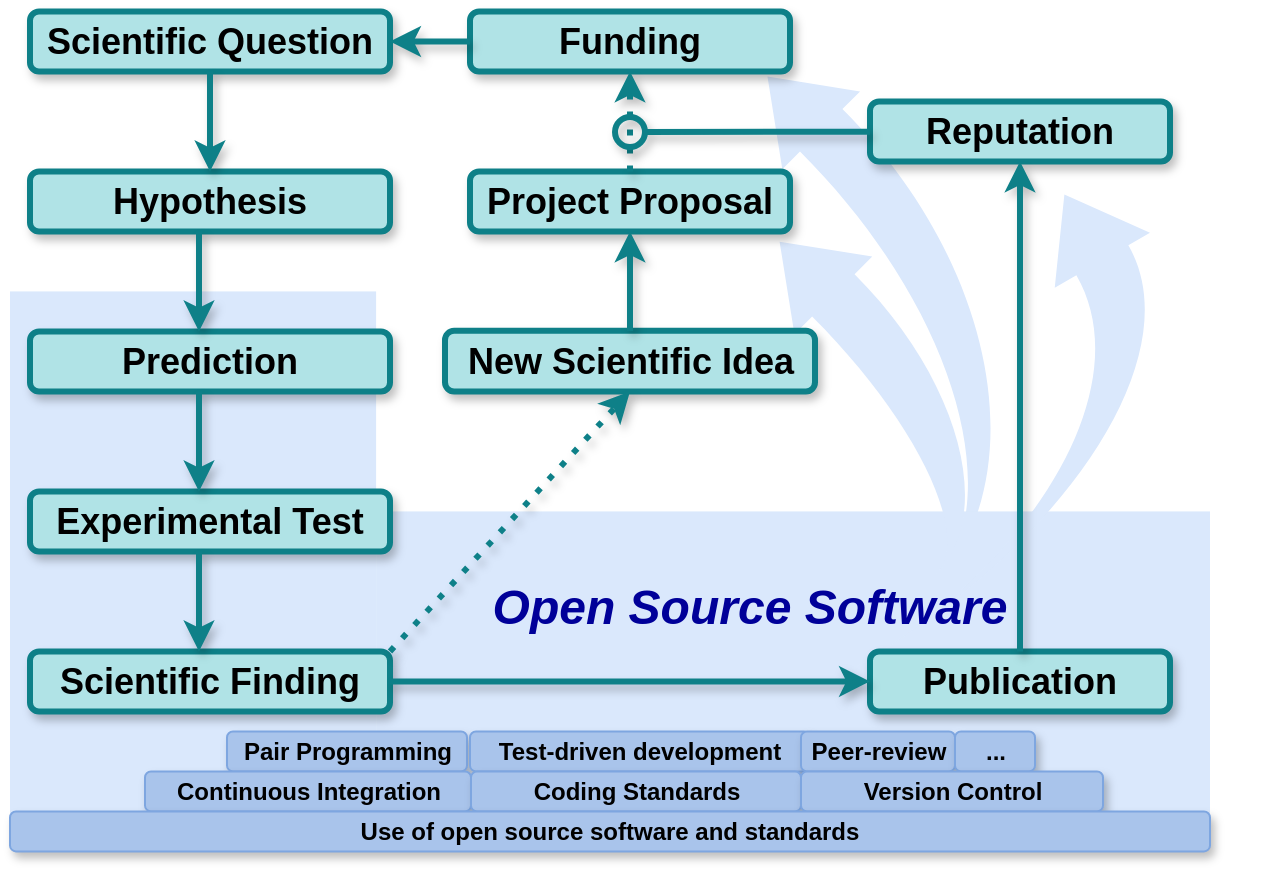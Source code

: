 <mxfile version="12.6.2" type="device"><diagram id="M4fqlUZWJP0tMi-_w9WZ" name="Page-1"><mxGraphModel dx="1222" dy="799" grid="1" gridSize="10" guides="1" tooltips="1" connect="1" arrows="1" fold="1" page="1" pageScale="1" pageWidth="200" pageHeight="150" background="#FFFFFF" math="0" shadow="0"><root><mxCell id="0"/><mxCell id="1" parent="0"/><mxCell id="dAF4T0mqOF2X4XnbGVCJ-6" value="" style="html=1;shadow=0;dashed=0;align=center;verticalAlign=middle;shape=mxgraph.arrows2.jumpInArrow;dy=15;dx=38;arrowHead=55;strokeColor=none;fillColor=#DAE8FC;rotation=45;flipH=1;" vertex="1" parent="1"><mxGeometry x="518.23" y="94.98" width="240" height="155" as="geometry"/></mxCell><mxCell id="5gOiQHcpUgwTqagb6fIB-17" value="" style="group" parent="1" vertex="1" connectable="0"><mxGeometry x="210" y="159.71" width="600" height="270" as="geometry"/></mxCell><mxCell id="5gOiQHcpUgwTqagb6fIB-3" value="" style="rounded=0;whiteSpace=wrap;html=1;comic=0;strokeColor=none;fillColor=#dae8fc;" parent="5gOiQHcpUgwTqagb6fIB-17" vertex="1"><mxGeometry x="183.051" y="110" width="416.949" height="160" as="geometry"/></mxCell><mxCell id="5gOiQHcpUgwTqagb6fIB-2" value="" style="rounded=0;whiteSpace=wrap;html=1;comic=0;strokeColor=none;fillColor=#dae8fc;" parent="5gOiQHcpUgwTqagb6fIB-17" vertex="1"><mxGeometry width="183.051" height="270" as="geometry"/></mxCell><mxCell id="dAF4T0mqOF2X4XnbGVCJ-1" value="" style="html=1;shadow=0;dashed=0;align=center;verticalAlign=middle;shape=mxgraph.arrows2.jumpInArrow;dy=15;dx=38;arrowHead=55;strokeColor=none;fillColor=#DAE8FC;rotation=60;flipH=1;" vertex="1" parent="5gOiQHcpUgwTqagb6fIB-17"><mxGeometry x="409.068" y="-56.11" width="152.542" height="239.71" as="geometry"/></mxCell><mxCell id="5gOiQHcpUgwTqagb6fIB-4" value="Open Source Software" style="text;html=1;strokeColor=none;fillColor=none;align=center;verticalAlign=middle;whiteSpace=wrap;rounded=0;shadow=1;comic=1;fontColor=#000099;fontStyle=3;fontSize=24;" parent="5gOiQHcpUgwTqagb6fIB-17" vertex="1"><mxGeometry x="222.23" y="148.29" width="295.76" height="20" as="geometry"/></mxCell><mxCell id="dAF4T0mqOF2X4XnbGVCJ-5" value="" style="html=1;shadow=0;dashed=0;align=center;verticalAlign=middle;shape=mxgraph.arrows2.jumpInArrow;dy=15;dx=38;arrowHead=55;strokeColor=none;fillColor=#DAE8FC;rotation=45;flipH=1;" vertex="1" parent="5gOiQHcpUgwTqagb6fIB-17"><mxGeometry x="347.105" y="3.61" width="172.881" height="90" as="geometry"/></mxCell><mxCell id="5gOiQHcpUgwTqagb6fIB-7" value="Pair Programming" style="rounded=1;whiteSpace=wrap;html=1;shadow=1;comic=0;fillColor=#A9C4EB;strokeColor=#7EA6E0;fontStyle=1" parent="1" vertex="1"><mxGeometry x="318.5" y="379.71" width="120" height="20" as="geometry"/></mxCell><mxCell id="5gOiQHcpUgwTqagb6fIB-9" value="Test-driven development" style="rounded=1;whiteSpace=wrap;html=1;shadow=1;comic=0;fillColor=#A9C4EB;strokeColor=#7EA6E0;fontStyle=1" parent="1" vertex="1"><mxGeometry x="440" y="379.71" width="170" height="20" as="geometry"/></mxCell><mxCell id="5gOiQHcpUgwTqagb6fIB-19" value="Peer-review" style="rounded=1;whiteSpace=wrap;html=1;shadow=1;comic=0;fillColor=#A9C4EB;strokeColor=#7EA6E0;fontStyle=1" parent="1" vertex="1"><mxGeometry x="605.5" y="379.71" width="77" height="20" as="geometry"/></mxCell><mxCell id="q8Am2lMoyGoLD5T785AD-1" value="Scientific Question" style="rounded=1;whiteSpace=wrap;html=1;fillColor=#b0e3e6;strokeColor=#0e8088;strokeWidth=3;shadow=1;comic=0;fontSize=18;fontStyle=1" parent="1" vertex="1"><mxGeometry x="220" y="19.71" width="180" height="30" as="geometry"/></mxCell><mxCell id="q8Am2lMoyGoLD5T785AD-2" value="&lt;div style=&quot;font-size: 18px;&quot;&gt;Hypothesis&lt;/div&gt;" style="rounded=1;whiteSpace=wrap;html=1;fillColor=#b0e3e6;strokeColor=#0e8088;strokeWidth=3;shadow=1;comic=0;fontSize=18;fontStyle=1" parent="1" vertex="1"><mxGeometry x="220" y="99.71" width="180" height="30" as="geometry"/></mxCell><mxCell id="q8Am2lMoyGoLD5T785AD-3" value="Prediction" style="rounded=1;whiteSpace=wrap;html=1;fillColor=#b0e3e6;strokeColor=#0e8088;strokeWidth=3;shadow=1;comic=0;fontSize=18;fontStyle=1" parent="1" vertex="1"><mxGeometry x="220" y="179.71" width="180" height="30" as="geometry"/></mxCell><mxCell id="q8Am2lMoyGoLD5T785AD-4" value="Experimental Test" style="rounded=1;whiteSpace=wrap;html=1;fillColor=#b0e3e6;strokeColor=#0e8088;strokeWidth=3;shadow=1;comic=0;fontSize=18;fontStyle=1" parent="1" vertex="1"><mxGeometry x="220" y="259.71" width="180" height="30" as="geometry"/></mxCell><mxCell id="q8Am2lMoyGoLD5T785AD-5" value="Scientific Finding" style="rounded=1;whiteSpace=wrap;html=1;fillColor=#b0e3e6;strokeColor=#0e8088;strokeWidth=3;shadow=1;comic=0;fontSize=18;fontStyle=1" parent="1" vertex="1"><mxGeometry x="220" y="339.71" width="180" height="30" as="geometry"/></mxCell><mxCell id="q8Am2lMoyGoLD5T785AD-6" value="Publication" style="rounded=1;whiteSpace=wrap;html=1;fillColor=#b0e3e6;strokeColor=#0e8088;strokeWidth=3;shadow=1;comic=0;fontSize=18;fontStyle=1" parent="1" vertex="1"><mxGeometry x="640" y="339.71" width="150" height="30" as="geometry"/></mxCell><mxCell id="q8Am2lMoyGoLD5T785AD-7" value="New Scientific Idea" style="rounded=1;fillColor=#b0e3e6;strokeColor=#0e8088;strokeWidth=3;shadow=1;comic=0;fontSize=18;fontStyle=1;html=1;" parent="1" vertex="1"><mxGeometry x="427.5" y="179.42" width="185" height="30.29" as="geometry"/></mxCell><mxCell id="q8Am2lMoyGoLD5T785AD-8" value="Project Proposal" style="rounded=1;whiteSpace=wrap;html=1;fillColor=#b0e3e6;strokeColor=#0e8088;strokeWidth=3;shadow=1;comic=0;fontSize=18;fontStyle=1" parent="1" vertex="1"><mxGeometry x="440" y="99.71" width="160" height="30" as="geometry"/></mxCell><mxCell id="q8Am2lMoyGoLD5T785AD-9" value="Reputation" style="rounded=1;whiteSpace=wrap;html=1;fillColor=#b0e3e6;strokeColor=#0e8088;strokeWidth=3;shadow=1;comic=0;fontSize=18;fontStyle=1" parent="1" vertex="1"><mxGeometry x="640" y="64.71" width="150" height="30" as="geometry"/></mxCell><mxCell id="q8Am2lMoyGoLD5T785AD-10" value="Funding" style="rounded=1;whiteSpace=wrap;html=1;fillColor=#b0e3e6;strokeColor=#0e8088;strokeWidth=3;shadow=1;comic=0;fontSize=18;fontStyle=1" parent="1" vertex="1"><mxGeometry x="440" y="19.71" width="160" height="30" as="geometry"/></mxCell><mxCell id="q8Am2lMoyGoLD5T785AD-11" value="" style="endArrow=classic;html=1;exitX=0.5;exitY=1;exitDx=0;exitDy=0;entryX=0.5;entryY=0;entryDx=0;entryDy=0;fillColor=#b0e3e6;strokeColor=#0e8088;strokeWidth=3;shadow=1;comic=0;fontSize=18;fontStyle=1" parent="1" source="q8Am2lMoyGoLD5T785AD-1" target="q8Am2lMoyGoLD5T785AD-2" edge="1"><mxGeometry width="50" height="50" relative="1" as="geometry"><mxPoint x="-240" y="439.71" as="sourcePoint"/><mxPoint x="-190" y="389.71" as="targetPoint"/></mxGeometry></mxCell><mxCell id="q8Am2lMoyGoLD5T785AD-12" value="" style="endArrow=classic;html=1;exitX=0.5;exitY=1;exitDx=0;exitDy=0;entryX=0.5;entryY=0;entryDx=0;entryDy=0;fillColor=#b0e3e6;strokeColor=#0e8088;strokeWidth=3;shadow=1;comic=0;fontSize=18;fontStyle=1" parent="1" edge="1"><mxGeometry width="50" height="50" relative="1" as="geometry"><mxPoint x="304.5" y="129.71" as="sourcePoint"/><mxPoint x="304.5" y="179.71" as="targetPoint"/></mxGeometry></mxCell><mxCell id="q8Am2lMoyGoLD5T785AD-14" value="" style="endArrow=classic;html=1;exitX=0.5;exitY=1;exitDx=0;exitDy=0;entryX=0.5;entryY=0;entryDx=0;entryDy=0;fillColor=#b0e3e6;strokeColor=#0e8088;strokeWidth=3;shadow=1;comic=0;fontSize=18;fontStyle=1" parent="1" edge="1"><mxGeometry width="50" height="50" relative="1" as="geometry"><mxPoint x="304.5" y="209.71" as="sourcePoint"/><mxPoint x="304.5" y="259.71" as="targetPoint"/></mxGeometry></mxCell><mxCell id="q8Am2lMoyGoLD5T785AD-15" value="" style="endArrow=classic;html=1;exitX=0.5;exitY=1;exitDx=0;exitDy=0;entryX=0.5;entryY=0;entryDx=0;entryDy=0;fillColor=#b0e3e6;strokeColor=#0e8088;strokeWidth=3;shadow=1;comic=0;fontSize=18;fontStyle=1" parent="1" edge="1"><mxGeometry width="50" height="50" relative="1" as="geometry"><mxPoint x="304.5" y="289.71" as="sourcePoint"/><mxPoint x="304.5" y="339.71" as="targetPoint"/></mxGeometry></mxCell><mxCell id="q8Am2lMoyGoLD5T785AD-16" value="" style="endArrow=classic;html=1;exitX=1;exitY=0;exitDx=0;exitDy=0;entryX=0.5;entryY=1;entryDx=0;entryDy=0;dashed=1;dashPattern=1 2;fillColor=#b0e3e6;strokeColor=#0e8088;strokeWidth=3;shadow=1;comic=0;" parent="1" source="q8Am2lMoyGoLD5T785AD-5" target="q8Am2lMoyGoLD5T785AD-7" edge="1"><mxGeometry width="50" height="50" relative="1" as="geometry"><mxPoint x="355" y="99.71" as="sourcePoint"/><mxPoint x="355" y="149.71" as="targetPoint"/></mxGeometry></mxCell><mxCell id="q8Am2lMoyGoLD5T785AD-17" value="" style="endArrow=classic;html=1;exitX=0.5;exitY=0;exitDx=0;exitDy=0;entryX=0.5;entryY=1;entryDx=0;entryDy=0;fillColor=#b0e3e6;strokeColor=#0e8088;strokeWidth=3;shadow=1;comic=0;fontSize=18;fontStyle=1" parent="1" source="q8Am2lMoyGoLD5T785AD-7" target="q8Am2lMoyGoLD5T785AD-8" edge="1"><mxGeometry width="50" height="50" relative="1" as="geometry"><mxPoint x="760" y="109.71" as="sourcePoint"/><mxPoint x="760" y="159.71" as="targetPoint"/></mxGeometry></mxCell><mxCell id="q8Am2lMoyGoLD5T785AD-18" value="" style="endArrow=classic;html=1;exitX=0.5;exitY=0;exitDx=0;exitDy=0;entryX=0.5;entryY=1;entryDx=0;entryDy=0;dashed=1;dashPattern=1 2;fillColor=#b0e3e6;strokeColor=#0e8088;strokeWidth=3;shadow=1;comic=0;fontSize=18;fontStyle=1" parent="1" source="q8Am2lMoyGoLD5T785AD-8" target="q8Am2lMoyGoLD5T785AD-10" edge="1"><mxGeometry width="50" height="50" relative="1" as="geometry"><mxPoint x="787" y="119.71" as="sourcePoint"/><mxPoint x="787" y="169.71" as="targetPoint"/></mxGeometry></mxCell><mxCell id="q8Am2lMoyGoLD5T785AD-19" value="" style="endArrow=classic;html=1;exitX=0;exitY=0.5;exitDx=0;exitDy=0;entryX=1;entryY=0.5;entryDx=0;entryDy=0;fillColor=#b0e3e6;strokeColor=#0e8088;strokeWidth=3;shadow=1;comic=0;" parent="1" source="q8Am2lMoyGoLD5T785AD-10" target="q8Am2lMoyGoLD5T785AD-1" edge="1"><mxGeometry width="50" height="50" relative="1" as="geometry"><mxPoint x="385" y="129.71" as="sourcePoint"/><mxPoint x="385" y="179.71" as="targetPoint"/></mxGeometry></mxCell><mxCell id="q8Am2lMoyGoLD5T785AD-20" value="" style="endArrow=classic;html=1;fillColor=#b0e3e6;strokeColor=#0e8088;exitX=1;exitY=0.5;exitDx=0;exitDy=0;strokeWidth=3;shadow=1;comic=0;" parent="1" source="q8Am2lMoyGoLD5T785AD-5" edge="1"><mxGeometry width="50" height="50" relative="1" as="geometry"><mxPoint x="240" y="354.71" as="sourcePoint"/><mxPoint x="640" y="354.71" as="targetPoint"/></mxGeometry></mxCell><mxCell id="q8Am2lMoyGoLD5T785AD-22" value="" style="endArrow=classic;html=1;exitX=0.5;exitY=0;exitDx=0;exitDy=0;entryX=0.5;entryY=1;entryDx=0;entryDy=0;fillColor=#b0e3e6;strokeColor=#0e8088;strokeWidth=3;shadow=1;comic=0;fontSize=18;fontStyle=1" parent="1" source="q8Am2lMoyGoLD5T785AD-6" target="q8Am2lMoyGoLD5T785AD-9" edge="1"><mxGeometry width="50" height="50" relative="1" as="geometry"><mxPoint x="1215" y="159.71" as="sourcePoint"/><mxPoint x="1215" y="209.71" as="targetPoint"/></mxGeometry></mxCell><mxCell id="5gOiQHcpUgwTqagb6fIB-10" value="Continuous Integration" style="rounded=1;whiteSpace=wrap;html=1;shadow=1;comic=0;fillColor=#A9C4EB;strokeColor=#7EA6E0;fontStyle=1" parent="1" vertex="1"><mxGeometry x="277.5" y="399.71" width="163" height="20" as="geometry"/></mxCell><mxCell id="5gOiQHcpUgwTqagb6fIB-12" value="Coding Standards" style="rounded=1;whiteSpace=wrap;html=1;shadow=1;comic=0;fillColor=#A9C4EB;strokeColor=#7EA6E0;fontStyle=1" parent="1" vertex="1"><mxGeometry x="440.5" y="399.71" width="165" height="20" as="geometry"/></mxCell><mxCell id="5gOiQHcpUgwTqagb6fIB-18" value="..." style="rounded=1;whiteSpace=wrap;html=1;shadow=1;comic=0;fillColor=#A9C4EB;strokeColor=#7EA6E0;fontStyle=1" parent="1" vertex="1"><mxGeometry x="682.5" y="379.71" width="40" height="20" as="geometry"/></mxCell><mxCell id="5gOiQHcpUgwTqagb6fIB-8" value="Version Control" style="rounded=1;whiteSpace=wrap;html=1;shadow=1;comic=0;fillColor=#A9C4EB;strokeColor=#7EA6E0;fontStyle=1" parent="1" vertex="1"><mxGeometry x="605.5" y="399.71" width="151" height="20" as="geometry"/></mxCell><mxCell id="5gOiQHcpUgwTqagb6fIB-20" value="Use of open source software and standards" style="rounded=1;whiteSpace=wrap;html=1;shadow=1;comic=0;fillColor=#A9C4EB;strokeColor=#7EA6E0;fontStyle=1" parent="1" vertex="1"><mxGeometry x="210" y="419.71" width="600" height="20" as="geometry"/></mxCell><mxCell id="dAF4T0mqOF2X4XnbGVCJ-7" value="" style="endArrow=oval;html=1;endFill=0;targetPerimeterSpacing=0;sourcePerimeterSpacing=0;endSize=15;fillColor=#b0e3e6;strokeColor=#0e8088;strokeWidth=3;shadow=1;comic=0;" edge="1" parent="1" source="q8Am2lMoyGoLD5T785AD-9"><mxGeometry width="50" height="50" relative="1" as="geometry"><mxPoint x="640" y="79.71" as="sourcePoint"/><mxPoint x="520" y="80" as="targetPoint"/></mxGeometry></mxCell></root></mxGraphModel></diagram></mxfile>
